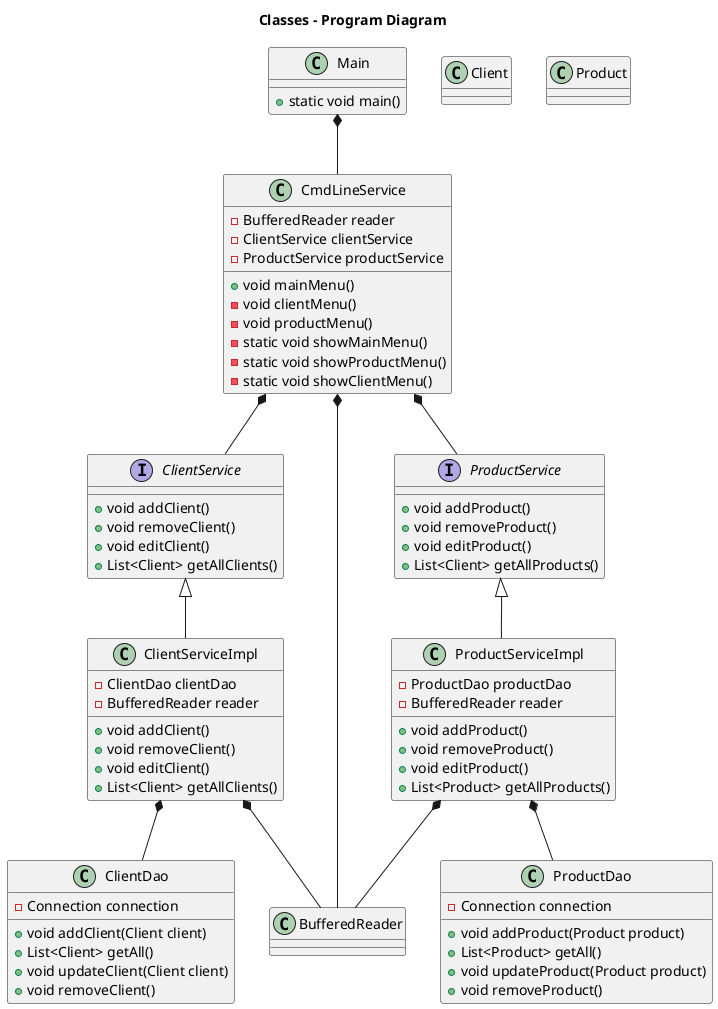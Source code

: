 @startuml

title Classes - Program Diagram


class Main {
  +static void main()
}

class CmdLineService {
  -BufferedReader reader
  -ClientService clientService
  -ProductService productService
  +void mainMenu()
  -void clientMenu()
  -void productMenu()
  -static void showMainMenu()
  -static void showProductMenu()
  -static void showClientMenu()
}

interface ClientService{
  +void addClient()
  +void removeClient()
  +void editClient()
  +List<Client> getAllClients()
}
class ClientServiceImpl{
  -ClientDao clientDao
  -BufferedReader reader
  +void addClient()
  +void removeClient()
  +void editClient()
  +List<Client> getAllClients()
}

interface ProductService{
  +void addProduct()
  +void removeProduct()
  +void editProduct()
  +List<Client> getAllProducts()
}
class ProductServiceImpl{
  -ProductDao productDao
  -BufferedReader reader
  +void addProduct()
  +void removeProduct()
  +void editProduct()
  +List<Product> getAllProducts()
}

class ClientDao{
    -Connection connection
    +void addClient(Client client)
    +List<Client> getAll()
    +void updateClient(Client client)
    +void removeClient()

}

class ProductDao{
    -Connection connection
    +void addProduct(Product product)
    +List<Product> getAll()
    +void updateProduct(Product product)
    +void removeProduct()
}

class BufferedReader{
}

class Client{
}

class Product{
}

Main *-- CmdLineService
CmdLineService *-- BufferedReader
CmdLineService *-- ClientService
CmdLineService *-- ProductService
ClientService <|-- ClientServiceImpl
ProductService <|-- ProductServiceImpl
ClientServiceImpl *-- ClientDao
ClientServiceImpl *-- BufferedReader
ProductServiceImpl  *-- ProductDao
ProductServiceImpl  *-- BufferedReader


@enduml